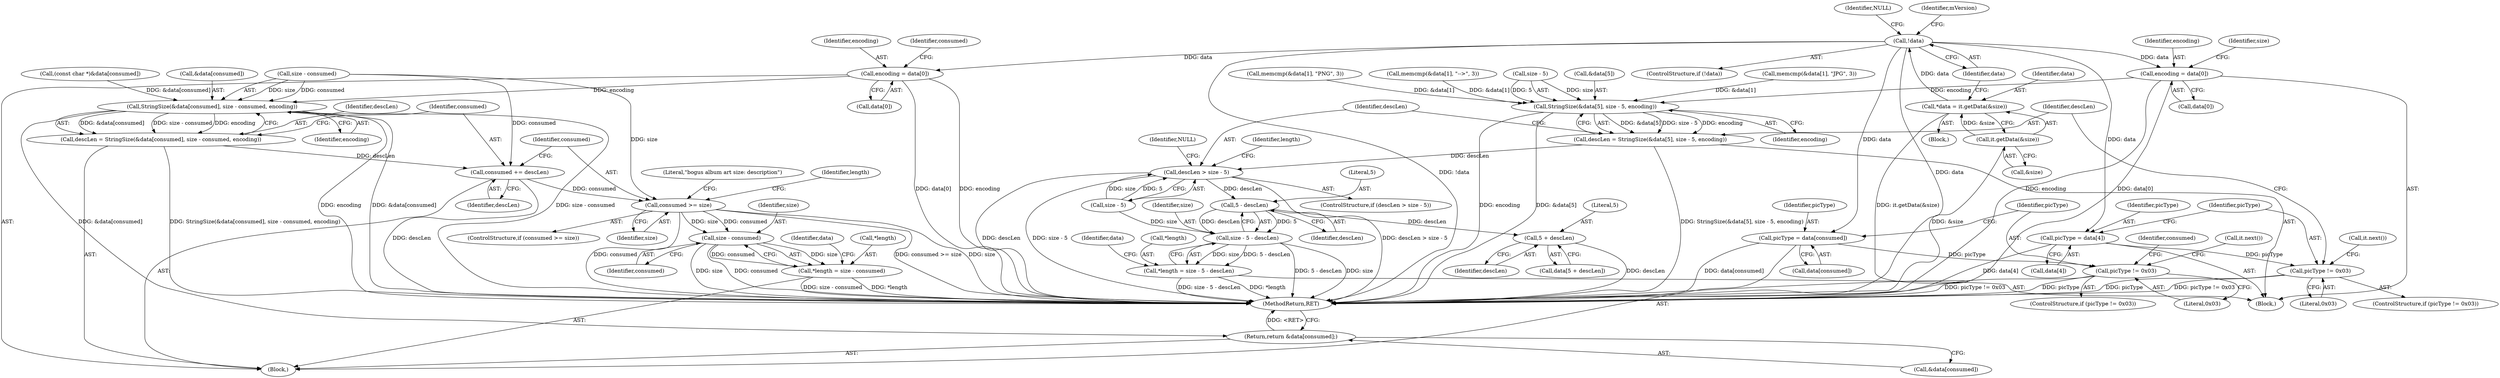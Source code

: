 digraph "0_Android_7a3246b870ddd11861eda2ab458b11d723c7f62c_0@pointer" {
"1000124" [label="(Call,!data)"];
"1000118" [label="(Call,*data = it.getData(&size))"];
"1000120" [label="(Call,it.getData(&size))"];
"1000139" [label="(Call,encoding = data[0])"];
"1000208" [label="(Call,StringSize(&data[consumed], size - consumed, encoding))"];
"1000206" [label="(Call,descLen = StringSize(&data[consumed], size - consumed, encoding))"];
"1000217" [label="(Call,consumed += descLen)"];
"1000221" [label="(Call,consumed >= size)"];
"1000232" [label="(Call,size - consumed)"];
"1000229" [label="(Call,*length = size - consumed)"];
"1000235" [label="(Return,return &data[consumed];)"];
"1000182" [label="(Call,picType = data[consumed])"];
"1000188" [label="(Call,picType != 0x03)"];
"1000243" [label="(Call,encoding = data[0])"];
"1000313" [label="(Call,StringSize(&data[5], size - 5, encoding))"];
"1000311" [label="(Call,descLen = StringSize(&data[5], size - 5, encoding))"];
"1000323" [label="(Call,descLen > size - 5)"];
"1000336" [label="(Call,5 - descLen)"];
"1000334" [label="(Call,size - 5 - descLen)"];
"1000331" [label="(Call,*length = size - 5 - descLen)"];
"1000343" [label="(Call,5 + descLen)"];
"1000298" [label="(Call,picType = data[4])"];
"1000304" [label="(Call,picType != 0x03)"];
"1000189" [label="(Identifier,picType)"];
"1000308" [label="(Call,it.next())"];
"1000243" [label="(Call,encoding = data[0])"];
"1000235" [label="(Return,return &data[consumed];)"];
"1000298" [label="(Call,picType = data[4])"];
"1000120" [label="(Call,it.getData(&size))"];
"1000207" [label="(Identifier,descLen)"];
"1000230" [label="(Call,*length)"];
"1000304" [label="(Call,picType != 0x03)"];
"1000137" [label="(Block,)"];
"1000187" [label="(ControlStructure,if (picType != 0x03))"];
"1000345" [label="(Identifier,descLen)"];
"1000128" [label="(Identifier,NULL)"];
"1000313" [label="(Call,StringSize(&data[5], size - 5, encoding))"];
"1000336" [label="(Call,5 - descLen)"];
"1000218" [label="(Identifier,consumed)"];
"1000330" [label="(Identifier,NULL)"];
"1000139" [label="(Call,encoding = data[0])"];
"1000314" [label="(Call,&data[5])"];
"1000188" [label="(Call,picType != 0x03)"];
"1000226" [label="(Literal,\"bogus album art size: description\")"];
"1000206" [label="(Call,descLen = StringSize(&data[consumed], size - consumed, encoding))"];
"1000125" [label="(Identifier,data)"];
"1000182" [label="(Call,picType = data[consumed])"];
"1000232" [label="(Call,size - consumed)"];
"1000236" [label="(Call,&data[consumed])"];
"1000311" [label="(Call,descLen = StringSize(&data[5], size - 5, encoding))"];
"1000118" [label="(Call,*data = it.getData(&size))"];
"1000323" [label="(Call,descLen > size - 5)"];
"1000322" [label="(ControlStructure,if (descLen > size - 5))"];
"1000216" [label="(Identifier,encoding)"];
"1000238" [label="(Identifier,data)"];
"1000172" [label="(Call,(const char *)&data[consumed])"];
"1000222" [label="(Identifier,consumed)"];
"1000217" [label="(Call,consumed += descLen)"];
"1000231" [label="(Identifier,length)"];
"1000344" [label="(Literal,5)"];
"1000234" [label="(Identifier,consumed)"];
"1000209" [label="(Call,&data[consumed])"];
"1000132" [label="(Identifier,mVersion)"];
"1000140" [label="(Identifier,encoding)"];
"1000324" [label="(Identifier,descLen)"];
"1000184" [label="(Call,data[consumed])"];
"1000312" [label="(Identifier,descLen)"];
"1000244" [label="(Identifier,encoding)"];
"1000221" [label="(Call,consumed >= size)"];
"1000332" [label="(Call,*length)"];
"1000299" [label="(Identifier,picType)"];
"1000115" [label="(Block,)"];
"1000325" [label="(Call,size - 5)"];
"1000270" [label="(Call,memcmp(&data[1], \"JPG\", 3))"];
"1000141" [label="(Call,data[0])"];
"1000300" [label="(Call,data[4])"];
"1000190" [label="(Literal,0x03)"];
"1000208" [label="(Call,StringSize(&data[consumed], size - consumed, encoding))"];
"1000342" [label="(Identifier,data)"];
"1000257" [label="(Call,memcmp(&data[1], \"PNG\", 3))"];
"1000241" [label="(Block,)"];
"1000335" [label="(Identifier,size)"];
"1000192" [label="(Call,it.next())"];
"1000183" [label="(Identifier,picType)"];
"1000348" [label="(MethodReturn,RET)"];
"1000195" [label="(Identifier,consumed)"];
"1000334" [label="(Call,size - 5 - descLen)"];
"1000233" [label="(Identifier,size)"];
"1000338" [label="(Identifier,descLen)"];
"1000146" [label="(Identifier,consumed)"];
"1000305" [label="(Identifier,picType)"];
"1000343" [label="(Call,5 + descLen)"];
"1000283" [label="(Call,memcmp(&data[1], \"-->\", 3))"];
"1000220" [label="(ControlStructure,if (consumed >= size))"];
"1000219" [label="(Identifier,descLen)"];
"1000223" [label="(Identifier,size)"];
"1000303" [label="(ControlStructure,if (picType != 0x03))"];
"1000333" [label="(Identifier,length)"];
"1000119" [label="(Identifier,data)"];
"1000124" [label="(Call,!data)"];
"1000213" [label="(Call,size - consumed)"];
"1000123" [label="(ControlStructure,if (!data))"];
"1000318" [label="(Call,size - 5)"];
"1000306" [label="(Literal,0x03)"];
"1000337" [label="(Literal,5)"];
"1000321" [label="(Identifier,encoding)"];
"1000341" [label="(Call,data[5 + descLen])"];
"1000245" [label="(Call,data[0])"];
"1000250" [label="(Identifier,size)"];
"1000331" [label="(Call,*length = size - 5 - descLen)"];
"1000229" [label="(Call,*length = size - consumed)"];
"1000121" [label="(Call,&size)"];
"1000124" -> "1000123"  [label="AST: "];
"1000124" -> "1000125"  [label="CFG: "];
"1000125" -> "1000124"  [label="AST: "];
"1000128" -> "1000124"  [label="CFG: "];
"1000132" -> "1000124"  [label="CFG: "];
"1000124" -> "1000348"  [label="DDG: data"];
"1000124" -> "1000348"  [label="DDG: !data"];
"1000118" -> "1000124"  [label="DDG: data"];
"1000124" -> "1000139"  [label="DDG: data"];
"1000124" -> "1000182"  [label="DDG: data"];
"1000124" -> "1000243"  [label="DDG: data"];
"1000124" -> "1000298"  [label="DDG: data"];
"1000118" -> "1000115"  [label="AST: "];
"1000118" -> "1000120"  [label="CFG: "];
"1000119" -> "1000118"  [label="AST: "];
"1000120" -> "1000118"  [label="AST: "];
"1000125" -> "1000118"  [label="CFG: "];
"1000118" -> "1000348"  [label="DDG: it.getData(&size)"];
"1000120" -> "1000118"  [label="DDG: &size"];
"1000120" -> "1000121"  [label="CFG: "];
"1000121" -> "1000120"  [label="AST: "];
"1000120" -> "1000348"  [label="DDG: &size"];
"1000139" -> "1000137"  [label="AST: "];
"1000139" -> "1000141"  [label="CFG: "];
"1000140" -> "1000139"  [label="AST: "];
"1000141" -> "1000139"  [label="AST: "];
"1000146" -> "1000139"  [label="CFG: "];
"1000139" -> "1000348"  [label="DDG: data[0]"];
"1000139" -> "1000348"  [label="DDG: encoding"];
"1000139" -> "1000208"  [label="DDG: encoding"];
"1000208" -> "1000206"  [label="AST: "];
"1000208" -> "1000216"  [label="CFG: "];
"1000209" -> "1000208"  [label="AST: "];
"1000213" -> "1000208"  [label="AST: "];
"1000216" -> "1000208"  [label="AST: "];
"1000206" -> "1000208"  [label="CFG: "];
"1000208" -> "1000348"  [label="DDG: encoding"];
"1000208" -> "1000348"  [label="DDG: &data[consumed]"];
"1000208" -> "1000348"  [label="DDG: size - consumed"];
"1000208" -> "1000206"  [label="DDG: &data[consumed]"];
"1000208" -> "1000206"  [label="DDG: size - consumed"];
"1000208" -> "1000206"  [label="DDG: encoding"];
"1000172" -> "1000208"  [label="DDG: &data[consumed]"];
"1000213" -> "1000208"  [label="DDG: size"];
"1000213" -> "1000208"  [label="DDG: consumed"];
"1000208" -> "1000235"  [label="DDG: &data[consumed]"];
"1000206" -> "1000137"  [label="AST: "];
"1000207" -> "1000206"  [label="AST: "];
"1000218" -> "1000206"  [label="CFG: "];
"1000206" -> "1000348"  [label="DDG: StringSize(&data[consumed], size - consumed, encoding)"];
"1000206" -> "1000217"  [label="DDG: descLen"];
"1000217" -> "1000137"  [label="AST: "];
"1000217" -> "1000219"  [label="CFG: "];
"1000218" -> "1000217"  [label="AST: "];
"1000219" -> "1000217"  [label="AST: "];
"1000222" -> "1000217"  [label="CFG: "];
"1000217" -> "1000348"  [label="DDG: descLen"];
"1000213" -> "1000217"  [label="DDG: consumed"];
"1000217" -> "1000221"  [label="DDG: consumed"];
"1000221" -> "1000220"  [label="AST: "];
"1000221" -> "1000223"  [label="CFG: "];
"1000222" -> "1000221"  [label="AST: "];
"1000223" -> "1000221"  [label="AST: "];
"1000226" -> "1000221"  [label="CFG: "];
"1000231" -> "1000221"  [label="CFG: "];
"1000221" -> "1000348"  [label="DDG: consumed >= size"];
"1000221" -> "1000348"  [label="DDG: size"];
"1000221" -> "1000348"  [label="DDG: consumed"];
"1000213" -> "1000221"  [label="DDG: size"];
"1000221" -> "1000232"  [label="DDG: size"];
"1000221" -> "1000232"  [label="DDG: consumed"];
"1000232" -> "1000229"  [label="AST: "];
"1000232" -> "1000234"  [label="CFG: "];
"1000233" -> "1000232"  [label="AST: "];
"1000234" -> "1000232"  [label="AST: "];
"1000229" -> "1000232"  [label="CFG: "];
"1000232" -> "1000348"  [label="DDG: size"];
"1000232" -> "1000348"  [label="DDG: consumed"];
"1000232" -> "1000229"  [label="DDG: size"];
"1000232" -> "1000229"  [label="DDG: consumed"];
"1000229" -> "1000137"  [label="AST: "];
"1000230" -> "1000229"  [label="AST: "];
"1000238" -> "1000229"  [label="CFG: "];
"1000229" -> "1000348"  [label="DDG: size - consumed"];
"1000229" -> "1000348"  [label="DDG: *length"];
"1000235" -> "1000137"  [label="AST: "];
"1000235" -> "1000236"  [label="CFG: "];
"1000236" -> "1000235"  [label="AST: "];
"1000348" -> "1000235"  [label="CFG: "];
"1000235" -> "1000348"  [label="DDG: <RET>"];
"1000182" -> "1000137"  [label="AST: "];
"1000182" -> "1000184"  [label="CFG: "];
"1000183" -> "1000182"  [label="AST: "];
"1000184" -> "1000182"  [label="AST: "];
"1000189" -> "1000182"  [label="CFG: "];
"1000182" -> "1000348"  [label="DDG: data[consumed]"];
"1000182" -> "1000188"  [label="DDG: picType"];
"1000188" -> "1000187"  [label="AST: "];
"1000188" -> "1000190"  [label="CFG: "];
"1000189" -> "1000188"  [label="AST: "];
"1000190" -> "1000188"  [label="AST: "];
"1000192" -> "1000188"  [label="CFG: "];
"1000195" -> "1000188"  [label="CFG: "];
"1000188" -> "1000348"  [label="DDG: picType != 0x03"];
"1000188" -> "1000348"  [label="DDG: picType"];
"1000243" -> "1000241"  [label="AST: "];
"1000243" -> "1000245"  [label="CFG: "];
"1000244" -> "1000243"  [label="AST: "];
"1000245" -> "1000243"  [label="AST: "];
"1000250" -> "1000243"  [label="CFG: "];
"1000243" -> "1000348"  [label="DDG: encoding"];
"1000243" -> "1000348"  [label="DDG: data[0]"];
"1000243" -> "1000313"  [label="DDG: encoding"];
"1000313" -> "1000311"  [label="AST: "];
"1000313" -> "1000321"  [label="CFG: "];
"1000314" -> "1000313"  [label="AST: "];
"1000318" -> "1000313"  [label="AST: "];
"1000321" -> "1000313"  [label="AST: "];
"1000311" -> "1000313"  [label="CFG: "];
"1000313" -> "1000348"  [label="DDG: encoding"];
"1000313" -> "1000348"  [label="DDG: &data[5]"];
"1000313" -> "1000311"  [label="DDG: &data[5]"];
"1000313" -> "1000311"  [label="DDG: size - 5"];
"1000313" -> "1000311"  [label="DDG: encoding"];
"1000283" -> "1000313"  [label="DDG: &data[1]"];
"1000257" -> "1000313"  [label="DDG: &data[1]"];
"1000270" -> "1000313"  [label="DDG: &data[1]"];
"1000318" -> "1000313"  [label="DDG: size"];
"1000318" -> "1000313"  [label="DDG: 5"];
"1000311" -> "1000241"  [label="AST: "];
"1000312" -> "1000311"  [label="AST: "];
"1000324" -> "1000311"  [label="CFG: "];
"1000311" -> "1000348"  [label="DDG: StringSize(&data[5], size - 5, encoding)"];
"1000311" -> "1000323"  [label="DDG: descLen"];
"1000323" -> "1000322"  [label="AST: "];
"1000323" -> "1000325"  [label="CFG: "];
"1000324" -> "1000323"  [label="AST: "];
"1000325" -> "1000323"  [label="AST: "];
"1000330" -> "1000323"  [label="CFG: "];
"1000333" -> "1000323"  [label="CFG: "];
"1000323" -> "1000348"  [label="DDG: descLen"];
"1000323" -> "1000348"  [label="DDG: size - 5"];
"1000323" -> "1000348"  [label="DDG: descLen > size - 5"];
"1000325" -> "1000323"  [label="DDG: size"];
"1000325" -> "1000323"  [label="DDG: 5"];
"1000323" -> "1000336"  [label="DDG: descLen"];
"1000336" -> "1000334"  [label="AST: "];
"1000336" -> "1000338"  [label="CFG: "];
"1000337" -> "1000336"  [label="AST: "];
"1000338" -> "1000336"  [label="AST: "];
"1000334" -> "1000336"  [label="CFG: "];
"1000336" -> "1000334"  [label="DDG: 5"];
"1000336" -> "1000334"  [label="DDG: descLen"];
"1000336" -> "1000343"  [label="DDG: descLen"];
"1000334" -> "1000331"  [label="AST: "];
"1000335" -> "1000334"  [label="AST: "];
"1000331" -> "1000334"  [label="CFG: "];
"1000334" -> "1000348"  [label="DDG: 5 - descLen"];
"1000334" -> "1000348"  [label="DDG: size"];
"1000334" -> "1000331"  [label="DDG: size"];
"1000334" -> "1000331"  [label="DDG: 5 - descLen"];
"1000325" -> "1000334"  [label="DDG: size"];
"1000331" -> "1000241"  [label="AST: "];
"1000332" -> "1000331"  [label="AST: "];
"1000342" -> "1000331"  [label="CFG: "];
"1000331" -> "1000348"  [label="DDG: size - 5 - descLen"];
"1000331" -> "1000348"  [label="DDG: *length"];
"1000343" -> "1000341"  [label="AST: "];
"1000343" -> "1000345"  [label="CFG: "];
"1000344" -> "1000343"  [label="AST: "];
"1000345" -> "1000343"  [label="AST: "];
"1000341" -> "1000343"  [label="CFG: "];
"1000343" -> "1000348"  [label="DDG: descLen"];
"1000298" -> "1000241"  [label="AST: "];
"1000298" -> "1000300"  [label="CFG: "];
"1000299" -> "1000298"  [label="AST: "];
"1000300" -> "1000298"  [label="AST: "];
"1000305" -> "1000298"  [label="CFG: "];
"1000298" -> "1000348"  [label="DDG: data[4]"];
"1000298" -> "1000304"  [label="DDG: picType"];
"1000304" -> "1000303"  [label="AST: "];
"1000304" -> "1000306"  [label="CFG: "];
"1000305" -> "1000304"  [label="AST: "];
"1000306" -> "1000304"  [label="AST: "];
"1000308" -> "1000304"  [label="CFG: "];
"1000312" -> "1000304"  [label="CFG: "];
"1000304" -> "1000348"  [label="DDG: picType != 0x03"];
"1000304" -> "1000348"  [label="DDG: picType"];
}
